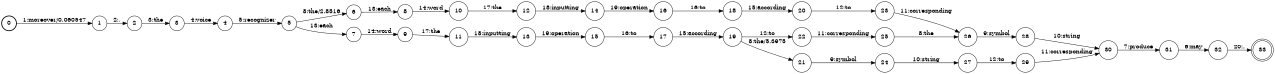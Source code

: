 digraph FST {
rankdir = LR;
size = "8.5,11";
label = "";
center = 1;
orientation = Portrait;
ranksep = "0.4";
nodesep = "0.25";
0 [label = "0", shape = circle, style = bold, fontsize = 14]
	0 -> 1 [label = "1:moreover/0.060547", fontsize = 14];
1 [label = "1", shape = circle, style = solid, fontsize = 14]
	1 -> 2 [label = "2:,", fontsize = 14];
2 [label = "2", shape = circle, style = solid, fontsize = 14]
	2 -> 3 [label = "3:the", fontsize = 14];
3 [label = "3", shape = circle, style = solid, fontsize = 14]
	3 -> 4 [label = "4:voice", fontsize = 14];
4 [label = "4", shape = circle, style = solid, fontsize = 14]
	4 -> 5 [label = "5:recognizer", fontsize = 14];
5 [label = "5", shape = circle, style = solid, fontsize = 14]
	5 -> 6 [label = "8:the/2.8516", fontsize = 14];
	5 -> 7 [label = "13:each", fontsize = 14];
6 [label = "6", shape = circle, style = solid, fontsize = 14]
	6 -> 8 [label = "13:each", fontsize = 14];
7 [label = "7", shape = circle, style = solid, fontsize = 14]
	7 -> 9 [label = "14:word", fontsize = 14];
8 [label = "8", shape = circle, style = solid, fontsize = 14]
	8 -> 10 [label = "14:word", fontsize = 14];
9 [label = "9", shape = circle, style = solid, fontsize = 14]
	9 -> 11 [label = "17:the", fontsize = 14];
10 [label = "10", shape = circle, style = solid, fontsize = 14]
	10 -> 12 [label = "17:the", fontsize = 14];
11 [label = "11", shape = circle, style = solid, fontsize = 14]
	11 -> 13 [label = "18:inputting", fontsize = 14];
12 [label = "12", shape = circle, style = solid, fontsize = 14]
	12 -> 14 [label = "18:inputting", fontsize = 14];
13 [label = "13", shape = circle, style = solid, fontsize = 14]
	13 -> 15 [label = "19:operation", fontsize = 14];
14 [label = "14", shape = circle, style = solid, fontsize = 14]
	14 -> 16 [label = "19:operation", fontsize = 14];
15 [label = "15", shape = circle, style = solid, fontsize = 14]
	15 -> 17 [label = "16:to", fontsize = 14];
16 [label = "16", shape = circle, style = solid, fontsize = 14]
	16 -> 18 [label = "16:to", fontsize = 14];
17 [label = "17", shape = circle, style = solid, fontsize = 14]
	17 -> 19 [label = "15:according", fontsize = 14];
18 [label = "18", shape = circle, style = solid, fontsize = 14]
	18 -> 20 [label = "15:according", fontsize = 14];
19 [label = "19", shape = circle, style = solid, fontsize = 14]
	19 -> 21 [label = "8:the/5.3975", fontsize = 14];
	19 -> 22 [label = "12:to", fontsize = 14];
20 [label = "20", shape = circle, style = solid, fontsize = 14]
	20 -> 23 [label = "12:to", fontsize = 14];
21 [label = "21", shape = circle, style = solid, fontsize = 14]
	21 -> 24 [label = "9:symbol", fontsize = 14];
22 [label = "22", shape = circle, style = solid, fontsize = 14]
	22 -> 25 [label = "11:corresponding", fontsize = 14];
23 [label = "23", shape = circle, style = solid, fontsize = 14]
	23 -> 26 [label = "11:corresponding", fontsize = 14];
24 [label = "24", shape = circle, style = solid, fontsize = 14]
	24 -> 27 [label = "10:string", fontsize = 14];
25 [label = "25", shape = circle, style = solid, fontsize = 14]
	25 -> 26 [label = "8:the", fontsize = 14];
26 [label = "26", shape = circle, style = solid, fontsize = 14]
	26 -> 28 [label = "9:symbol", fontsize = 14];
27 [label = "27", shape = circle, style = solid, fontsize = 14]
	27 -> 29 [label = "12:to", fontsize = 14];
28 [label = "28", shape = circle, style = solid, fontsize = 14]
	28 -> 30 [label = "10:string", fontsize = 14];
29 [label = "29", shape = circle, style = solid, fontsize = 14]
	29 -> 30 [label = "11:corresponding", fontsize = 14];
30 [label = "30", shape = circle, style = solid, fontsize = 14]
	30 -> 31 [label = "7:produce", fontsize = 14];
31 [label = "31", shape = circle, style = solid, fontsize = 14]
	31 -> 32 [label = "6:may", fontsize = 14];
32 [label = "32", shape = circle, style = solid, fontsize = 14]
	32 -> 33 [label = "20:.", fontsize = 14];
33 [label = "33", shape = doublecircle, style = solid, fontsize = 14]
}
